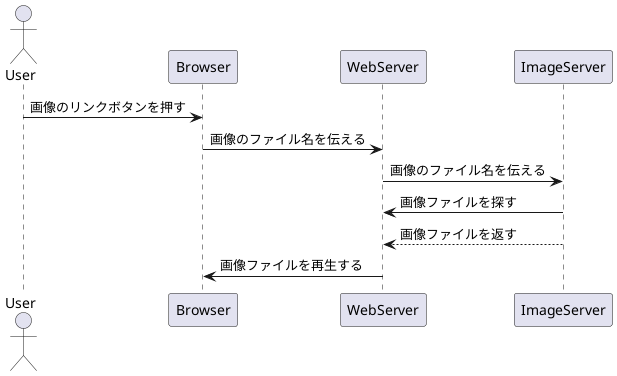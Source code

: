 @startuml Web

actor User
participant Browser
participant WebServer
participant ImageServer

User -> Browser : 画像のリンクボタンを押す
Browser -> WebServer : 画像のファイル名を伝える
WebServer -> ImageServer : 画像のファイル名を伝える
ImageServer -> WebServer : 画像ファイルを探す
ImageServer --> WebServer : 画像ファイルを返す
WebServer -> Browser : 画像ファイルを再生する

@enduml
